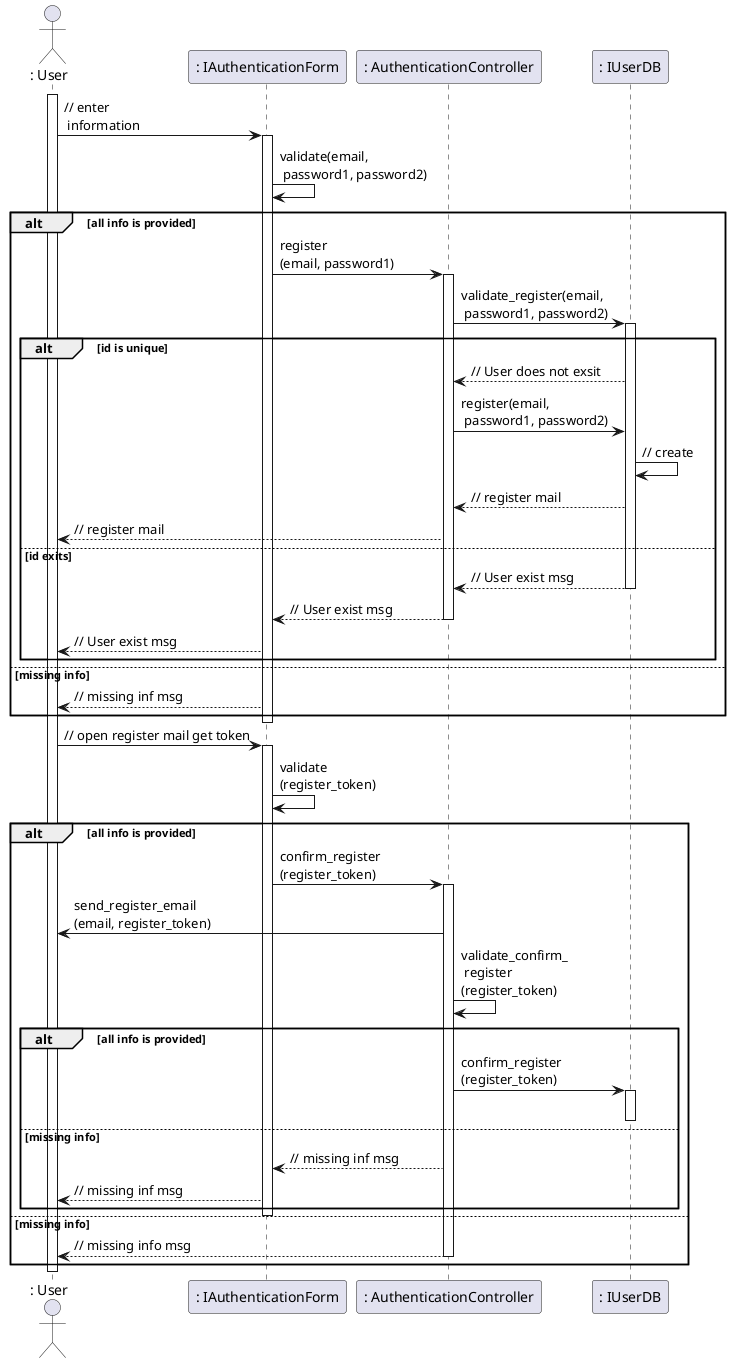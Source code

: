 @startuml
actor ": User"

activate ": User"
": User" -> ": IAuthenticationForm" : // enter \n information
activate ": IAuthenticationForm"
": IAuthenticationForm" -> ": IAuthenticationForm" : validate(email,\n password1, password2)

alt all info is provided

": IAuthenticationForm" -> ": AuthenticationController" : register\n(email, password1)
activate ": AuthenticationController"
": AuthenticationController" -> ": IUserDB" : validate_register(email,\n password1, password2)
activate ": IUserDB"

alt id is unique

": IUserDB" --> ": AuthenticationController" : // User does not exsit
": AuthenticationController" -> ": IUserDB" : register(email,\n password1, password2)
": IUserDB" -> ": IUserDB" :  // create
": IUserDB" --> ": AuthenticationController" : // register mail
": AuthenticationController" --> ": User" : // register mail

else id exits

": IUserDB" --> ": AuthenticationController" : // User exist msg
deactivate ": IUserDB"
": AuthenticationController" --> ": IAuthenticationForm" : // User exist msg
deactivate ": AuthenticationController"
": IAuthenticationForm" --> ": User" : // User exist msg
end

else missing info

": IAuthenticationForm" --> ": User" : // missing inf msg

end
deactivate ": IAuthenticationForm"
": User" -> ": IAuthenticationForm" : // open register mail get token
activate ": IAuthenticationForm"
": IAuthenticationForm" -> ": IAuthenticationForm" : validate \n(register_token)

alt all info is provided

": IAuthenticationForm" -> ": AuthenticationController" : confirm_register \n(register_token)
activate ": AuthenticationController"
": AuthenticationController" -> ": User" : send_register_email\n(email, register_token)
": AuthenticationController" -> ": AuthenticationController" : validate_confirm_ \n register\n(register_token)

alt all info is provided

": AuthenticationController" -> ": IUserDB" : confirm_register \n(register_token)
activate ": IUserDB"
deactivate ": IUserDB"
else missing info

": AuthenticationController" --> ": IAuthenticationForm" : // missing inf msg
": IAuthenticationForm" --> ": User" : // missing inf msg

end
deactivate ": IAuthenticationForm"
else missing info

": AuthenticationController" --> ": User" : // missing info msg
deactivate ": AuthenticationController"
end
deactivate ": User"
@enduml